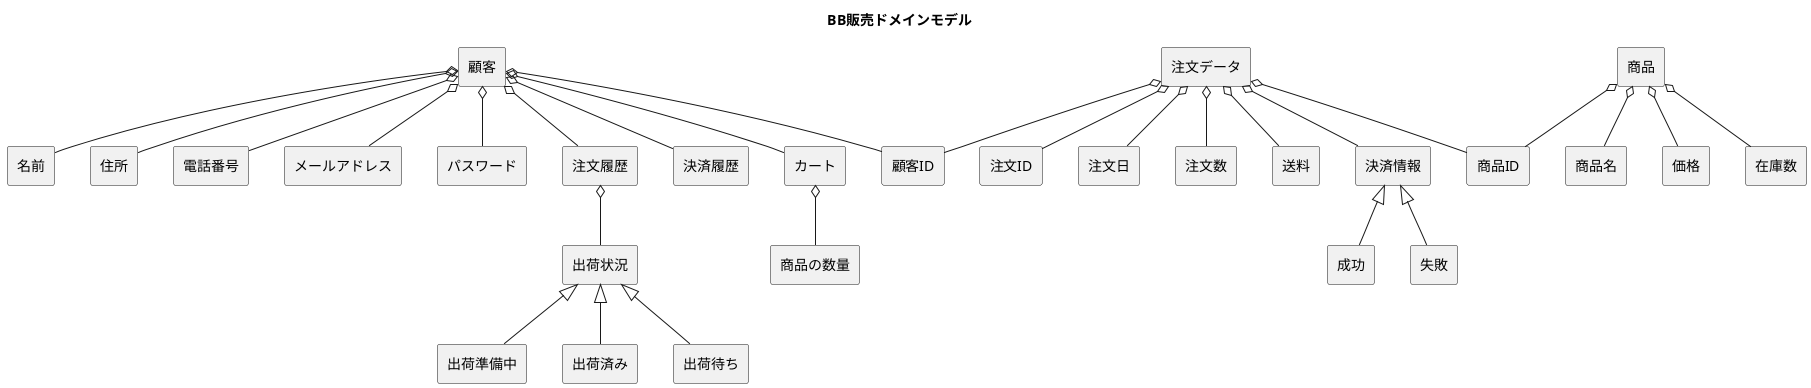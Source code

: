 @startuml

title BB販売ドメインモデル
skinparam componentStyle rectangle
[顧客] o-- [顧客ID]
[顧客] o-- [名前]
[顧客] o-- [住所]
[顧客] o-- [電話番号]
[顧客] o-- [メールアドレス]
[顧客] o-- [パスワード]
[顧客] o-- [注文履歴]
[顧客] o-- [決済履歴]
[顧客] o-- [カート]

[注文履歴] o-- [出荷状況]

[出荷状況] <|-- [出荷準備中]
[出荷状況] <|-- [出荷済み]
[出荷状況] <|-- [出荷待ち]


[カート] o-- [商品の数量]

[注文データ] o-- [注文ID]
[注文データ] o-- [顧客ID]
[注文データ] o-- [商品ID]
[注文データ] o-- [注文日]
[注文データ] o-- [注文数]
[注文データ] o-- [送料]
[注文データ] o-- [決済情報]


[決済情報] <|-- [成功]
[決済情報] <|-- [失敗]

[商品] o-- [商品ID]
[商品] o-- [商品名]
[商品] o-- [価格]
[商品] o-- [在庫数]

@enduml